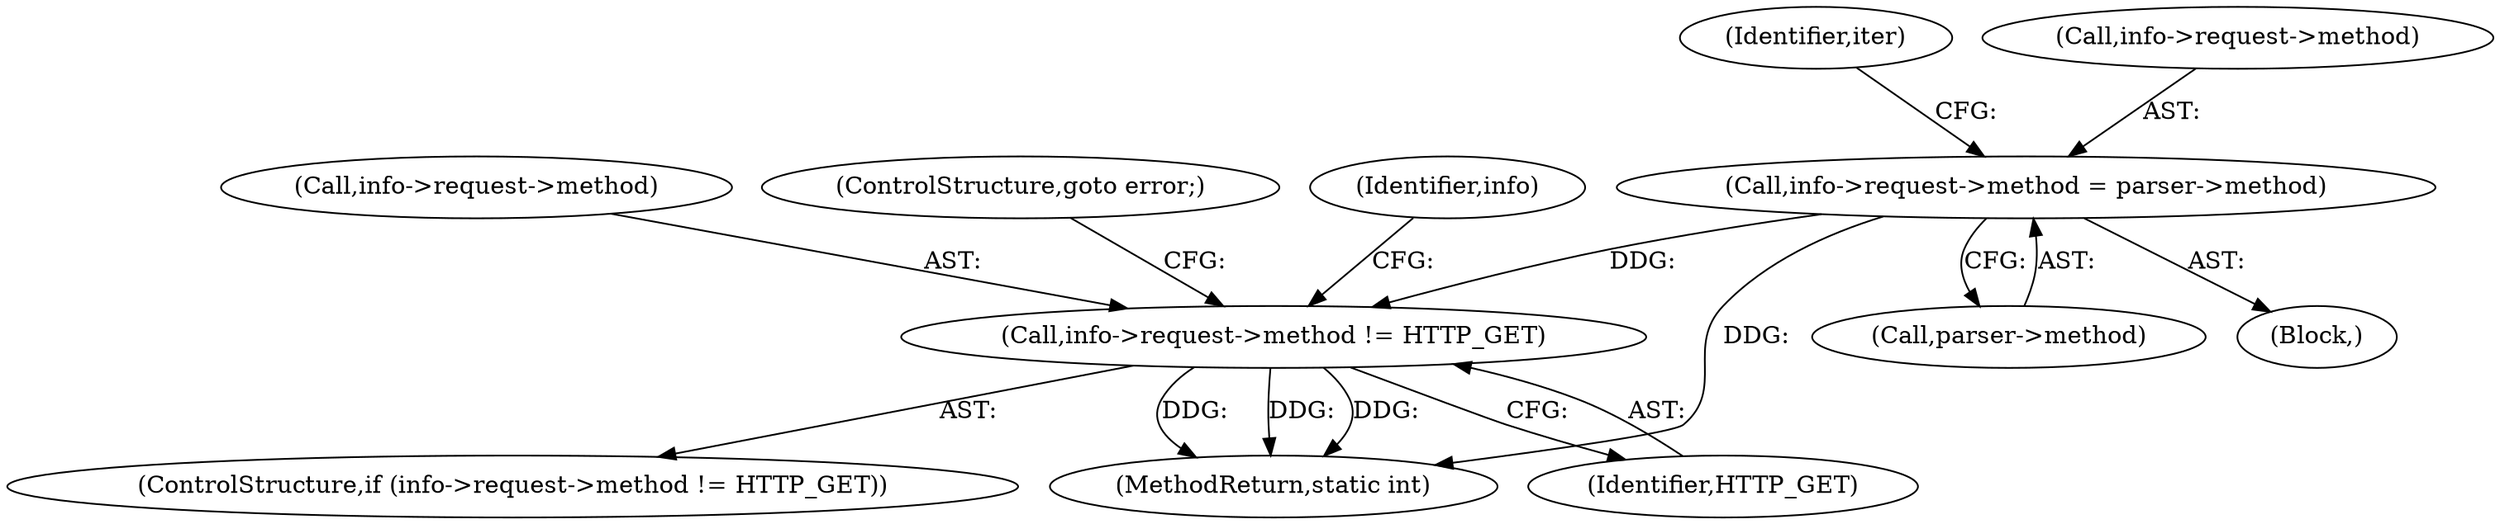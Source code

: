 digraph "0_viabtc_exchange_server_4a7c27bfe98f409623d4d857894d017ff0672cc9#diff-515c81af848352583bff286d6224875f_2@pointer" {
"1000134" [label="(Call,info->request->method = parser->method)"];
"1000176" [label="(Call,info->request->method != HTTP_GET)"];
"1000177" [label="(Call,info->request->method)"];
"1000183" [label="(ControlStructure,goto error;)"];
"1000140" [label="(Call,parser->method)"];
"1000175" [label="(ControlStructure,if (info->request->method != HTTP_GET))"];
"1000134" [label="(Call,info->request->method = parser->method)"];
"1000484" [label="(MethodReturn,static int)"];
"1000102" [label="(Block,)"];
"1000182" [label="(Identifier,HTTP_GET)"];
"1000146" [label="(Identifier,iter)"];
"1000188" [label="(Identifier,info)"];
"1000176" [label="(Call,info->request->method != HTTP_GET)"];
"1000135" [label="(Call,info->request->method)"];
"1000134" -> "1000102"  [label="AST: "];
"1000134" -> "1000140"  [label="CFG: "];
"1000135" -> "1000134"  [label="AST: "];
"1000140" -> "1000134"  [label="AST: "];
"1000146" -> "1000134"  [label="CFG: "];
"1000134" -> "1000484"  [label="DDG: "];
"1000134" -> "1000176"  [label="DDG: "];
"1000176" -> "1000175"  [label="AST: "];
"1000176" -> "1000182"  [label="CFG: "];
"1000177" -> "1000176"  [label="AST: "];
"1000182" -> "1000176"  [label="AST: "];
"1000183" -> "1000176"  [label="CFG: "];
"1000188" -> "1000176"  [label="CFG: "];
"1000176" -> "1000484"  [label="DDG: "];
"1000176" -> "1000484"  [label="DDG: "];
"1000176" -> "1000484"  [label="DDG: "];
}
